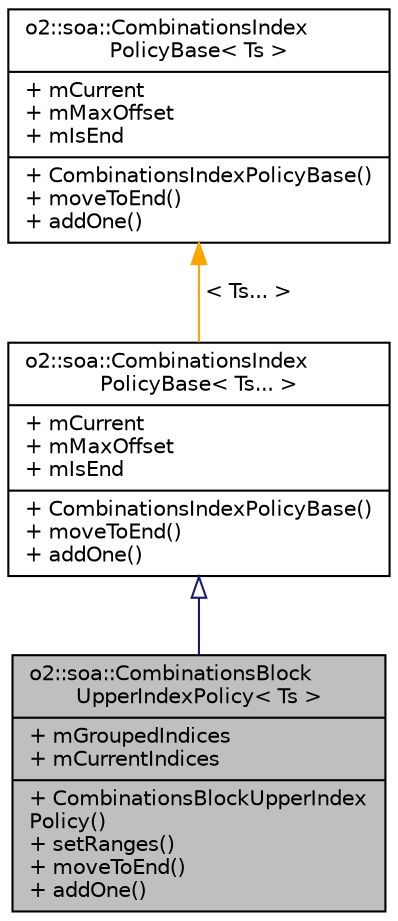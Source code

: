 digraph "o2::soa::CombinationsBlockUpperIndexPolicy&lt; Ts &gt;"
{
 // INTERACTIVE_SVG=YES
  bgcolor="transparent";
  edge [fontname="Helvetica",fontsize="10",labelfontname="Helvetica",labelfontsize="10"];
  node [fontname="Helvetica",fontsize="10",shape=record];
  Node0 [label="{o2::soa::CombinationsBlock\lUpperIndexPolicy\< Ts \>\n|+ mGroupedIndices\l+ mCurrentIndices\l|+ CombinationsBlockUpperIndex\lPolicy()\l+ setRanges()\l+ moveToEnd()\l+ addOne()\l}",height=0.2,width=0.4,color="black", fillcolor="grey75", style="filled", fontcolor="black"];
  Node1 -> Node0 [dir="back",color="midnightblue",fontsize="10",style="solid",arrowtail="onormal",fontname="Helvetica"];
  Node1 [label="{o2::soa::CombinationsIndex\lPolicyBase\< Ts... \>\n|+ mCurrent\l+ mMaxOffset\l+ mIsEnd\l|+ CombinationsIndexPolicyBase()\l+ moveToEnd()\l+ addOne()\l}",height=0.2,width=0.4,color="black",URL="$de/dac/structo2_1_1soa_1_1CombinationsIndexPolicyBase.html"];
  Node2 -> Node1 [dir="back",color="orange",fontsize="10",style="solid",label=" \< Ts... \>" ,fontname="Helvetica"];
  Node2 [label="{o2::soa::CombinationsIndex\lPolicyBase\< Ts \>\n|+ mCurrent\l+ mMaxOffset\l+ mIsEnd\l|+ CombinationsIndexPolicyBase()\l+ moveToEnd()\l+ addOne()\l}",height=0.2,width=0.4,color="black",URL="$de/dac/structo2_1_1soa_1_1CombinationsIndexPolicyBase.html"];
}
